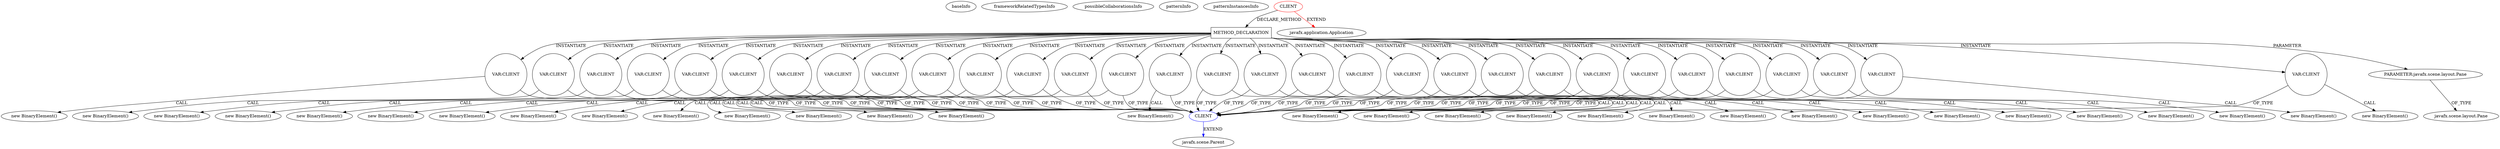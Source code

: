 digraph {
baseInfo[graphId=1349,category="pattern",isAnonymous=false,possibleRelation=true]
frameworkRelatedTypesInfo[0="javafx.application.Application"]
possibleCollaborationsInfo[0="1349~INSTANTIATION-CLIENT_METHOD_DECLARATION-INSTANTIATION-CLIENT_METHOD_DECLARATION-INSTANTIATION-CLIENT_METHOD_DECLARATION-INSTANTIATION-CLIENT_METHOD_DECLARATION-INSTANTIATION-CLIENT_METHOD_DECLARATION-INSTANTIATION-CLIENT_METHOD_DECLARATION-INSTANTIATION-CLIENT_METHOD_DECLARATION-INSTANTIATION-CLIENT_METHOD_DECLARATION-INSTANTIATION-CLIENT_METHOD_DECLARATION-INSTANTIATION-CLIENT_METHOD_DECLARATION-INSTANTIATION-CLIENT_METHOD_DECLARATION-INSTANTIATION-CLIENT_METHOD_DECLARATION-INSTANTIATION-CLIENT_METHOD_DECLARATION-INSTANTIATION-CLIENT_METHOD_DECLARATION-INSTANTIATION-CLIENT_METHOD_DECLARATION-INSTANTIATION-CLIENT_METHOD_DECLARATION-INSTANTIATION-CLIENT_METHOD_DECLARATION-INSTANTIATION-CLIENT_METHOD_DECLARATION-INSTANTIATION-CLIENT_METHOD_DECLARATION-INSTANTIATION-CLIENT_METHOD_DECLARATION-INSTANTIATION-CLIENT_METHOD_DECLARATION-INSTANTIATION-CLIENT_METHOD_DECLARATION-INSTANTIATION-CLIENT_METHOD_DECLARATION-INSTANTIATION-CLIENT_METHOD_DECLARATION-INSTANTIATION-CLIENT_METHOD_DECLARATION-INSTANTIATION-CLIENT_METHOD_DECLARATION-INSTANTIATION-CLIENT_METHOD_DECLARATION-INSTANTIATION-CLIENT_METHOD_DECLARATION-INSTANTIATION-CLIENT_METHOD_DECLARATION-INSTANTIATION-CLIENT_METHOD_DECLARATION-INSTANTIATION-CLIENT_METHOD_DECLARATION-~javafx.application.Application ~javafx.scene.Parent ~false~false"]
patternInfo[frequency=2.0,patternRootClient=0]
patternInstancesInfo[0="Maxxa-MT-common~/Maxxa-MT-common/MT-common-master/src/cz/commons/example/graphics/layoutManager/Example.java~Example~920",1="Maxxa-MT-common~/Maxxa-MT-common/MT-common-master/src/cz/commons/example/graphics/layoutManager/ExampleWithSecondPointCalculation.java~ExampleWithSecondPointCalculation~919"]
51[label="new BinaryElement()",vertexType="CONSTRUCTOR_CALL",isFrameworkType=false]
52[label="VAR:CLIENT",vertexType="VARIABLE_EXPRESION",isFrameworkType=false,shape=circle]
2[label="METHOD_DECLARATION",vertexType="CLIENT_METHOD_DECLARATION",isFrameworkType=false,shape=box]
0[label="CLIENT",vertexType="ROOT_CLIENT_CLASS_DECLARATION",isFrameworkType=false,color=red]
19[label="VAR:CLIENT",vertexType="VARIABLE_EXPRESION",isFrameworkType=false,shape=circle]
85[label="VAR:CLIENT",vertexType="VARIABLE_EXPRESION",isFrameworkType=false,shape=circle]
28[label="VAR:CLIENT",vertexType="VARIABLE_EXPRESION",isFrameworkType=false,shape=circle]
61[label="VAR:CLIENT",vertexType="VARIABLE_EXPRESION",isFrameworkType=false,shape=circle]
22[label="VAR:CLIENT",vertexType="VARIABLE_EXPRESION",isFrameworkType=false,shape=circle]
16[label="VAR:CLIENT",vertexType="VARIABLE_EXPRESION",isFrameworkType=false,shape=circle]
76[label="VAR:CLIENT",vertexType="VARIABLE_EXPRESION",isFrameworkType=false,shape=circle]
82[label="VAR:CLIENT",vertexType="VARIABLE_EXPRESION",isFrameworkType=false,shape=circle]
97[label="VAR:CLIENT",vertexType="VARIABLE_EXPRESION",isFrameworkType=false,shape=circle]
46[label="VAR:CLIENT",vertexType="VARIABLE_EXPRESION",isFrameworkType=false,shape=circle]
34[label="VAR:CLIENT",vertexType="VARIABLE_EXPRESION",isFrameworkType=false,shape=circle]
73[label="VAR:CLIENT",vertexType="VARIABLE_EXPRESION",isFrameworkType=false,shape=circle]
13[label="VAR:CLIENT",vertexType="VARIABLE_EXPRESION",isFrameworkType=false,shape=circle]
94[label="VAR:CLIENT",vertexType="VARIABLE_EXPRESION",isFrameworkType=false,shape=circle]
10[label="VAR:CLIENT",vertexType="VARIABLE_EXPRESION",isFrameworkType=false,shape=circle]
31[label="VAR:CLIENT",vertexType="VARIABLE_EXPRESION",isFrameworkType=false,shape=circle]
70[label="VAR:CLIENT",vertexType="VARIABLE_EXPRESION",isFrameworkType=false,shape=circle]
6[label="VAR:CLIENT",vertexType="VARIABLE_EXPRESION",isFrameworkType=false,shape=circle]
91[label="VAR:CLIENT",vertexType="VARIABLE_EXPRESION",isFrameworkType=false,shape=circle]
40[label="VAR:CLIENT",vertexType="VARIABLE_EXPRESION",isFrameworkType=false,shape=circle]
88[label="VAR:CLIENT",vertexType="VARIABLE_EXPRESION",isFrameworkType=false,shape=circle]
25[label="VAR:CLIENT",vertexType="VARIABLE_EXPRESION",isFrameworkType=false,shape=circle]
79[label="VAR:CLIENT",vertexType="VARIABLE_EXPRESION",isFrameworkType=false,shape=circle]
49[label="VAR:CLIENT",vertexType="VARIABLE_EXPRESION",isFrameworkType=false,shape=circle]
43[label="VAR:CLIENT",vertexType="VARIABLE_EXPRESION",isFrameworkType=false,shape=circle]
67[label="VAR:CLIENT",vertexType="VARIABLE_EXPRESION",isFrameworkType=false,shape=circle]
58[label="VAR:CLIENT",vertexType="VARIABLE_EXPRESION",isFrameworkType=false,shape=circle]
64[label="VAR:CLIENT",vertexType="VARIABLE_EXPRESION",isFrameworkType=false,shape=circle]
37[label="VAR:CLIENT",vertexType="VARIABLE_EXPRESION",isFrameworkType=false,shape=circle]
55[label="VAR:CLIENT",vertexType="VARIABLE_EXPRESION",isFrameworkType=false,shape=circle]
60[label="new BinaryElement()",vertexType="CONSTRUCTOR_CALL",isFrameworkType=false]
54[label="new BinaryElement()",vertexType="CONSTRUCTOR_CALL",isFrameworkType=false]
81[label="new BinaryElement()",vertexType="CONSTRUCTOR_CALL",isFrameworkType=false]
12[label="new BinaryElement()",vertexType="CONSTRUCTOR_CALL",isFrameworkType=false]
96[label="new BinaryElement()",vertexType="CONSTRUCTOR_CALL",isFrameworkType=false]
72[label="new BinaryElement()",vertexType="CONSTRUCTOR_CALL",isFrameworkType=false]
36[label="new BinaryElement()",vertexType="CONSTRUCTOR_CALL",isFrameworkType=false]
75[label="new BinaryElement()",vertexType="CONSTRUCTOR_CALL",isFrameworkType=false]
66[label="new BinaryElement()",vertexType="CONSTRUCTOR_CALL",isFrameworkType=false]
18[label="new BinaryElement()",vertexType="CONSTRUCTOR_CALL",isFrameworkType=false]
21[label="new BinaryElement()",vertexType="CONSTRUCTOR_CALL",isFrameworkType=false]
48[label="new BinaryElement()",vertexType="CONSTRUCTOR_CALL",isFrameworkType=false]
90[label="new BinaryElement()",vertexType="CONSTRUCTOR_CALL",isFrameworkType=false]
33[label="new BinaryElement()",vertexType="CONSTRUCTOR_CALL",isFrameworkType=false]
5[label="new BinaryElement()",vertexType="CONSTRUCTOR_CALL",isFrameworkType=false]
30[label="new BinaryElement()",vertexType="CONSTRUCTOR_CALL",isFrameworkType=false]
87[label="new BinaryElement()",vertexType="CONSTRUCTOR_CALL",isFrameworkType=false]
57[label="new BinaryElement()",vertexType="CONSTRUCTOR_CALL",isFrameworkType=false]
84[label="new BinaryElement()",vertexType="CONSTRUCTOR_CALL",isFrameworkType=false]
45[label="new BinaryElement()",vertexType="CONSTRUCTOR_CALL",isFrameworkType=false]
69[label="new BinaryElement()",vertexType="CONSTRUCTOR_CALL",isFrameworkType=false]
9[label="new BinaryElement()",vertexType="CONSTRUCTOR_CALL",isFrameworkType=false]
42[label="new BinaryElement()",vertexType="CONSTRUCTOR_CALL",isFrameworkType=false]
78[label="new BinaryElement()",vertexType="CONSTRUCTOR_CALL",isFrameworkType=false]
93[label="new BinaryElement()",vertexType="CONSTRUCTOR_CALL",isFrameworkType=false]
15[label="new BinaryElement()",vertexType="CONSTRUCTOR_CALL",isFrameworkType=false]
63[label="new BinaryElement()",vertexType="CONSTRUCTOR_CALL",isFrameworkType=false]
27[label="new BinaryElement()",vertexType="CONSTRUCTOR_CALL",isFrameworkType=false]
39[label="new BinaryElement()",vertexType="CONSTRUCTOR_CALL",isFrameworkType=false]
24[label="new BinaryElement()",vertexType="CONSTRUCTOR_CALL",isFrameworkType=false]
3[label="PARAMETER:javafx.scene.layout.Pane",vertexType="PARAMETER_DECLARATION",isFrameworkType=false]
4[label="javafx.scene.layout.Pane",vertexType="FRAMEWORK_CLASS_TYPE",isFrameworkType=false]
1[label="javafx.application.Application",vertexType="FRAMEWORK_CLASS_TYPE",isFrameworkType=false]
7[label="CLIENT",vertexType="REFERENCE_CLIENT_CLASS_DECLARATION",isFrameworkType=false,color=blue]
8[label="javafx.scene.Parent",vertexType="FRAMEWORK_CLASS_TYPE",isFrameworkType=false]
31->7[label="OF_TYPE"]
28->7[label="OF_TYPE"]
85->7[label="OF_TYPE"]
61->7[label="OF_TYPE"]
2->76[label="INSTANTIATE"]
2->22[label="INSTANTIATE"]
2->3[label="PARAMETER"]
73->7[label="OF_TYPE"]
55->7[label="OF_TYPE"]
2->58[label="INSTANTIATE"]
2->55[label="INSTANTIATE"]
67->66[label="CALL"]
40->39[label="CALL"]
19->18[label="CALL"]
16->7[label="OF_TYPE"]
58->7[label="OF_TYPE"]
64->7[label="OF_TYPE"]
2->88[label="INSTANTIATE"]
13->7[label="OF_TYPE"]
91->7[label="OF_TYPE"]
88->87[label="CALL"]
37->36[label="CALL"]
2->67[label="INSTANTIATE"]
79->78[label="CALL"]
55->54[label="CALL"]
2->10[label="INSTANTIATE"]
43->42[label="CALL"]
0->1[label="EXTEND",color=red]
70->7[label="OF_TYPE"]
31->30[label="CALL"]
25->7[label="OF_TYPE"]
7->8[label="EXTEND",color=blue]
2->97[label="INSTANTIATE"]
97->7[label="OF_TYPE"]
52->51[label="CALL"]
2->13[label="INSTANTIATE"]
28->27[label="CALL"]
34->33[label="CALL"]
2->34[label="INSTANTIATE"]
2->25[label="INSTANTIATE"]
79->7[label="OF_TYPE"]
67->7[label="OF_TYPE"]
2->73[label="INSTANTIATE"]
85->84[label="CALL"]
46->45[label="CALL"]
2->91[label="INSTANTIATE"]
0->2[label="DECLARE_METHOD"]
2->31[label="INSTANTIATE"]
2->70[label="INSTANTIATE"]
2->37[label="INSTANTIATE"]
2->46[label="INSTANTIATE"]
58->57[label="CALL"]
46->7[label="OF_TYPE"]
2->82[label="INSTANTIATE"]
49->7[label="OF_TYPE"]
2->49[label="INSTANTIATE"]
43->7[label="OF_TYPE"]
2->64[label="INSTANTIATE"]
82->81[label="CALL"]
2->40[label="INSTANTIATE"]
2->94[label="INSTANTIATE"]
2->28[label="INSTANTIATE"]
2->6[label="INSTANTIATE"]
49->48[label="CALL"]
70->69[label="CALL"]
88->7[label="OF_TYPE"]
2->16[label="INSTANTIATE"]
19->7[label="OF_TYPE"]
61->60[label="CALL"]
22->21[label="CALL"]
94->93[label="CALL"]
3->4[label="OF_TYPE"]
6->7[label="OF_TYPE"]
22->7[label="OF_TYPE"]
91->90[label="CALL"]
82->7[label="OF_TYPE"]
2->43[label="INSTANTIATE"]
25->24[label="CALL"]
2->19[label="INSTANTIATE"]
73->72[label="CALL"]
37->7[label="OF_TYPE"]
94->7[label="OF_TYPE"]
76->75[label="CALL"]
10->9[label="CALL"]
10->7[label="OF_TYPE"]
6->5[label="CALL"]
34->7[label="OF_TYPE"]
76->7[label="OF_TYPE"]
2->79[label="INSTANTIATE"]
13->12[label="CALL"]
52->7[label="OF_TYPE"]
64->63[label="CALL"]
16->15[label="CALL"]
2->61[label="INSTANTIATE"]
2->85[label="INSTANTIATE"]
97->96[label="CALL"]
40->7[label="OF_TYPE"]
2->52[label="INSTANTIATE"]
}

